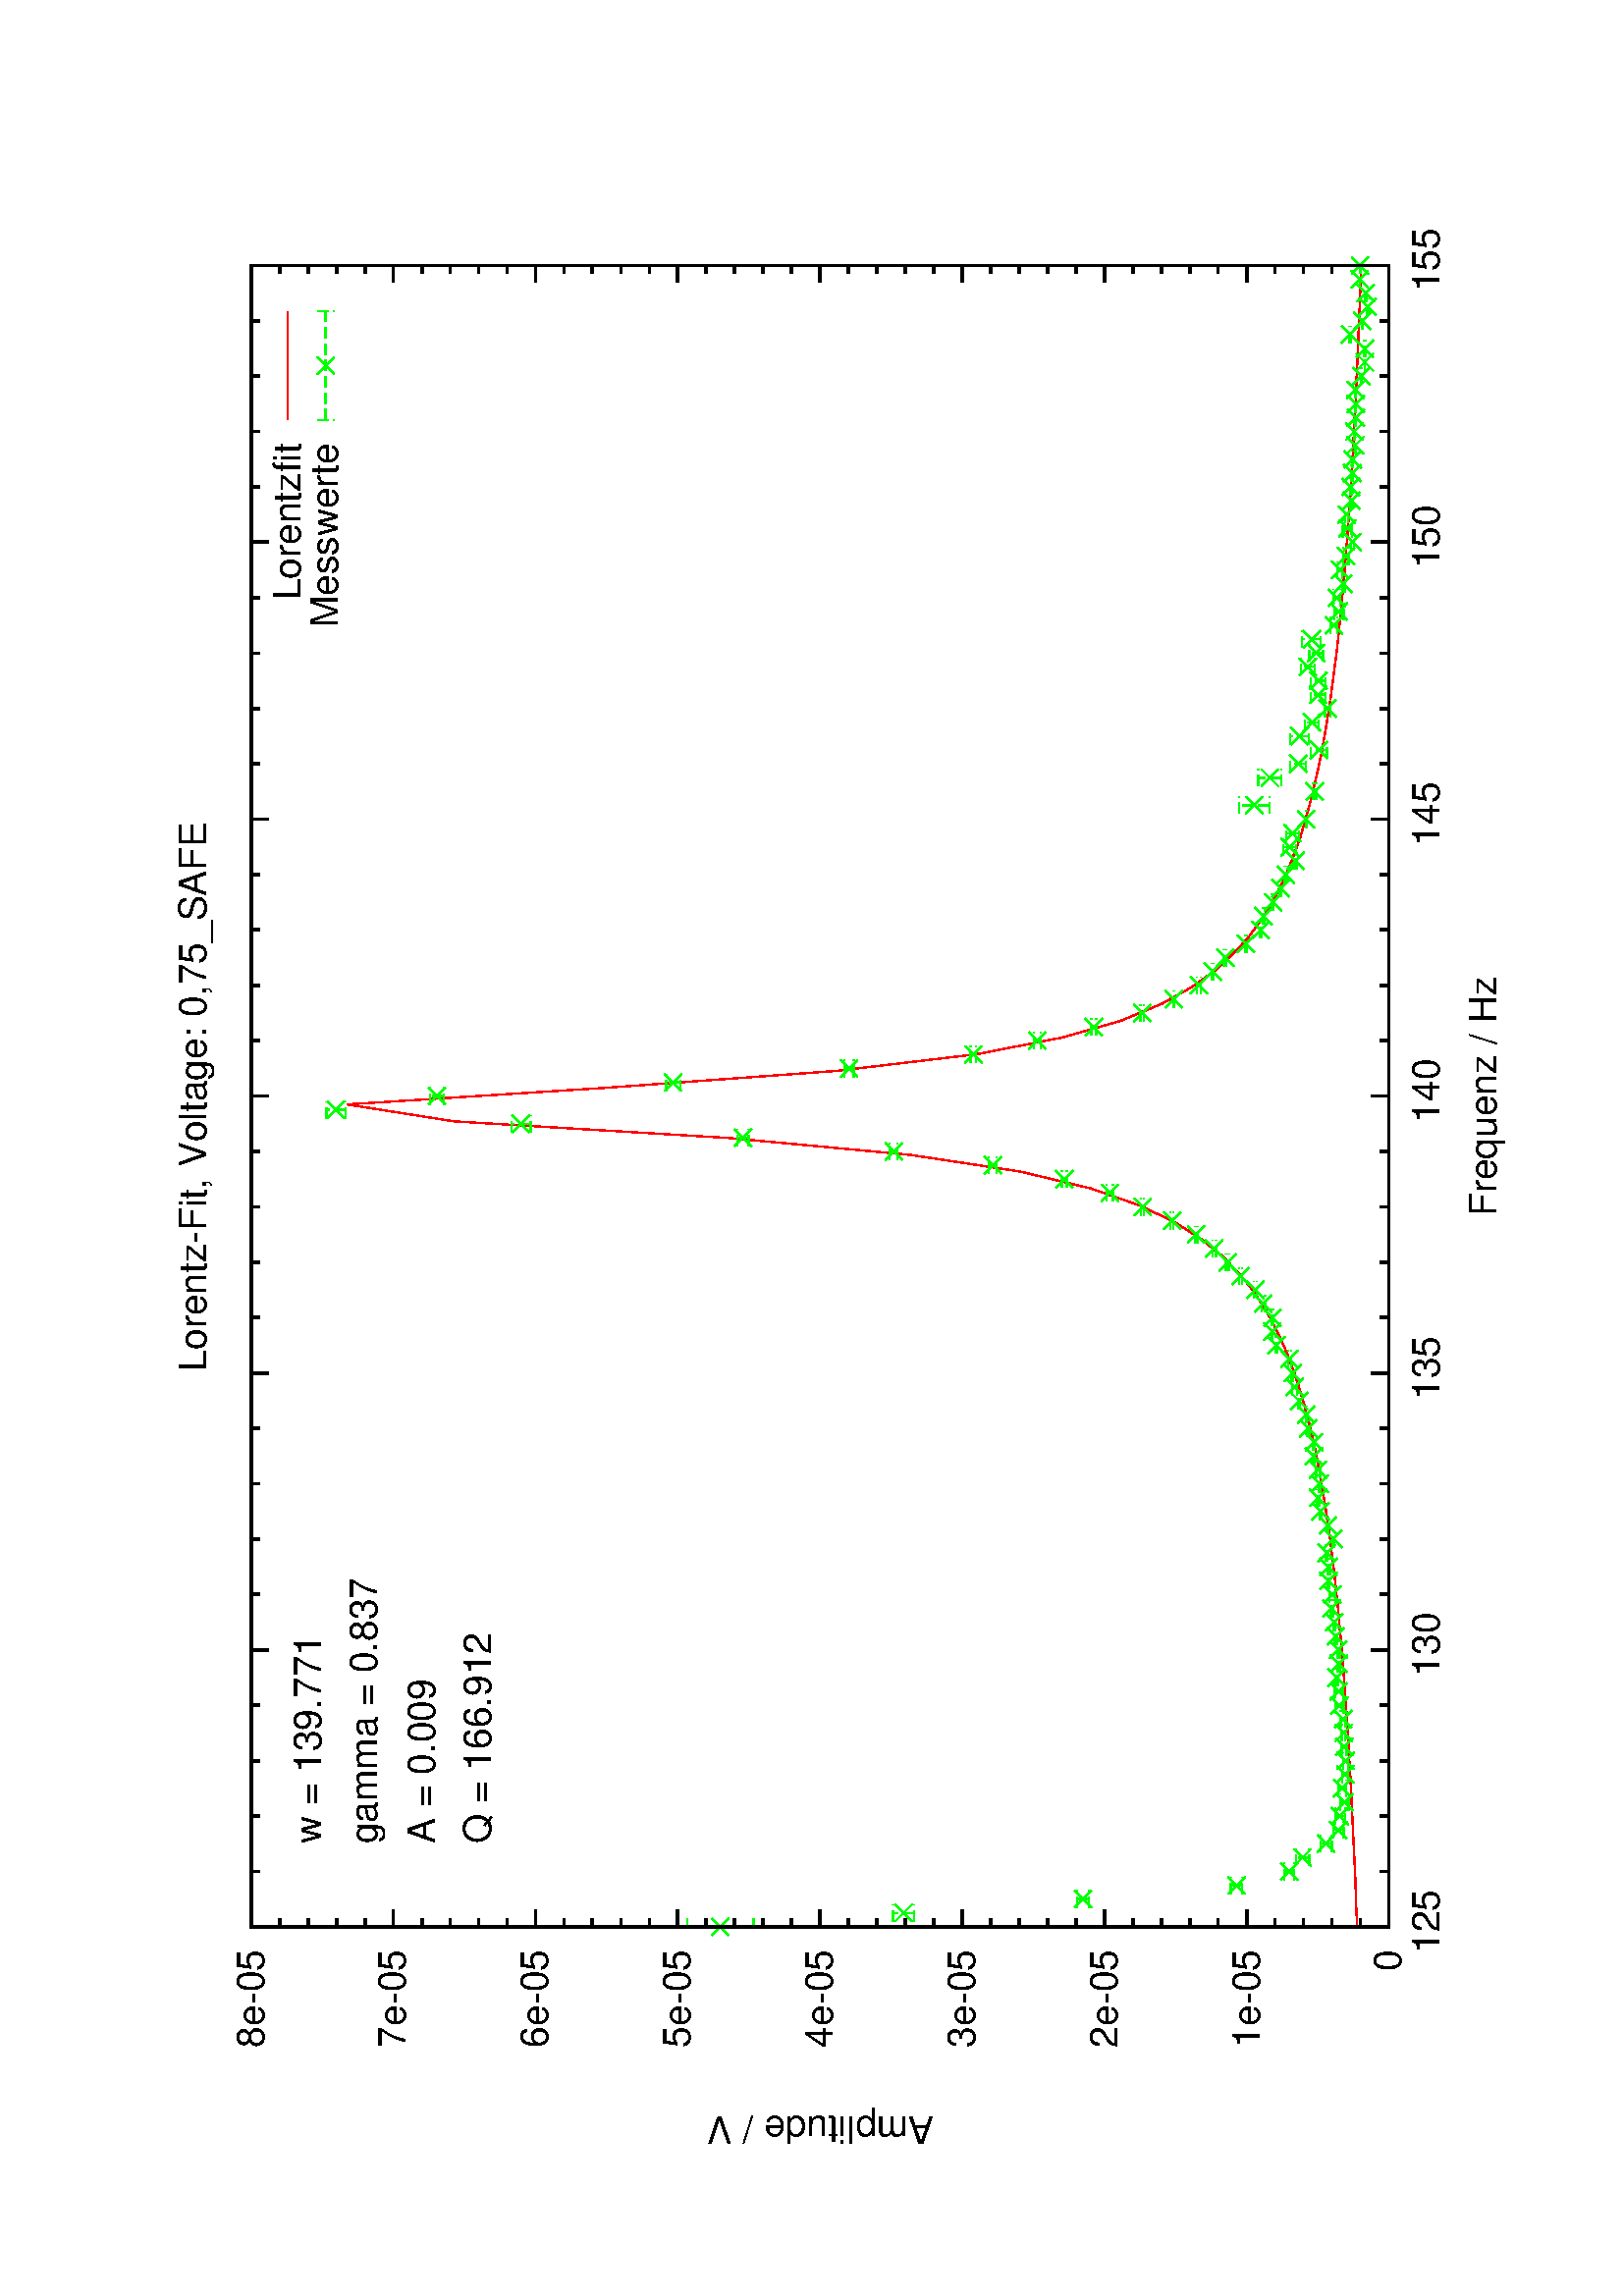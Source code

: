 %!PS-Adobe-2.0
%%DocumentFonts: (atend)
%%BoundingBox: 50 50 554 770
%%Orientation: Landscape
%%Pages: (atend)
%%EndComments
%%BeginProlog
/gnudict 256 dict def
gnudict begin
%
% The following true/false flags may be edited by hand if desired.
% The unit line width and grayscale image gamma correction may also be changed.
%
/Color true def
/Blacktext false def
/Solid false def
/Dashlength 1 def
/Landscape true def
/Level1 false def
/Rounded false def
/ClipToBoundingBox false def
/SuppressPDFMark false def
/TransparentPatterns false def
/gnulinewidth 5.000 def
/userlinewidth gnulinewidth def
/Gamma 1.0 def
/BackgroundColor {-1.000 -1.000 -1.000} def
%
/vshift -46 def
/dl1 {
  10.0 Dashlength mul mul
  Rounded { currentlinewidth 0.75 mul sub dup 0 le { pop 0.01 } if } if
} def
/dl2 {
  10.0 Dashlength mul mul
  Rounded { currentlinewidth 0.75 mul add } if
} def
/hpt_ 31.5 def
/vpt_ 31.5 def
/hpt hpt_ def
/vpt vpt_ def
/doclip {
  ClipToBoundingBox {
    newpath 50 50 moveto 554 50 lineto 554 770 lineto 50 770 lineto closepath
    clip
  } if
} def
%
% Gnuplot Prolog Version 4.6 (September 2012)
%
%/SuppressPDFMark true def
%
/M {moveto} bind def
/L {lineto} bind def
/R {rmoveto} bind def
/V {rlineto} bind def
/N {newpath moveto} bind def
/Z {closepath} bind def
/C {setrgbcolor} bind def
/f {rlineto fill} bind def
/g {setgray} bind def
/Gshow {show} def   % May be redefined later in the file to support UTF-8
/vpt2 vpt 2 mul def
/hpt2 hpt 2 mul def
/Lshow {currentpoint stroke M 0 vshift R 
	Blacktext {gsave 0 setgray show grestore} {show} ifelse} def
/Rshow {currentpoint stroke M dup stringwidth pop neg vshift R
	Blacktext {gsave 0 setgray show grestore} {show} ifelse} def
/Cshow {currentpoint stroke M dup stringwidth pop -2 div vshift R 
	Blacktext {gsave 0 setgray show grestore} {show} ifelse} def
/UP {dup vpt_ mul /vpt exch def hpt_ mul /hpt exch def
  /hpt2 hpt 2 mul def /vpt2 vpt 2 mul def} def
/DL {Color {setrgbcolor Solid {pop []} if 0 setdash}
 {pop pop pop 0 setgray Solid {pop []} if 0 setdash} ifelse} def
/BL {stroke userlinewidth 2 mul setlinewidth
	Rounded {1 setlinejoin 1 setlinecap} if} def
/AL {stroke userlinewidth 2 div setlinewidth
	Rounded {1 setlinejoin 1 setlinecap} if} def
/UL {dup gnulinewidth mul /userlinewidth exch def
	dup 1 lt {pop 1} if 10 mul /udl exch def} def
/PL {stroke userlinewidth setlinewidth
	Rounded {1 setlinejoin 1 setlinecap} if} def
3.8 setmiterlimit
% Default Line colors
/LCw {1 1 1} def
/LCb {0 0 0} def
/LCa {0 0 0} def
/LC0 {1 0 0} def
/LC1 {0 1 0} def
/LC2 {0 0 1} def
/LC3 {1 0 1} def
/LC4 {0 1 1} def
/LC5 {1 1 0} def
/LC6 {0 0 0} def
/LC7 {1 0.3 0} def
/LC8 {0.5 0.5 0.5} def
% Default Line Types
/LTw {PL [] 1 setgray} def
/LTb {BL [] LCb DL} def
/LTa {AL [1 udl mul 2 udl mul] 0 setdash LCa setrgbcolor} def
/LT0 {PL [] LC0 DL} def
/LT1 {PL [4 dl1 2 dl2] LC1 DL} def
/LT2 {PL [2 dl1 3 dl2] LC2 DL} def
/LT3 {PL [1 dl1 1.5 dl2] LC3 DL} def
/LT4 {PL [6 dl1 2 dl2 1 dl1 2 dl2] LC4 DL} def
/LT5 {PL [3 dl1 3 dl2 1 dl1 3 dl2] LC5 DL} def
/LT6 {PL [2 dl1 2 dl2 2 dl1 6 dl2] LC6 DL} def
/LT7 {PL [1 dl1 2 dl2 6 dl1 2 dl2 1 dl1 2 dl2] LC7 DL} def
/LT8 {PL [2 dl1 2 dl2 2 dl1 2 dl2 2 dl1 2 dl2 2 dl1 4 dl2] LC8 DL} def
/Pnt {stroke [] 0 setdash gsave 1 setlinecap M 0 0 V stroke grestore} def
/Dia {stroke [] 0 setdash 2 copy vpt add M
  hpt neg vpt neg V hpt vpt neg V
  hpt vpt V hpt neg vpt V closepath stroke
  Pnt} def
/Pls {stroke [] 0 setdash vpt sub M 0 vpt2 V
  currentpoint stroke M
  hpt neg vpt neg R hpt2 0 V stroke
 } def
/Box {stroke [] 0 setdash 2 copy exch hpt sub exch vpt add M
  0 vpt2 neg V hpt2 0 V 0 vpt2 V
  hpt2 neg 0 V closepath stroke
  Pnt} def
/Crs {stroke [] 0 setdash exch hpt sub exch vpt add M
  hpt2 vpt2 neg V currentpoint stroke M
  hpt2 neg 0 R hpt2 vpt2 V stroke} def
/TriU {stroke [] 0 setdash 2 copy vpt 1.12 mul add M
  hpt neg vpt -1.62 mul V
  hpt 2 mul 0 V
  hpt neg vpt 1.62 mul V closepath stroke
  Pnt} def
/Star {2 copy Pls Crs} def
/BoxF {stroke [] 0 setdash exch hpt sub exch vpt add M
  0 vpt2 neg V hpt2 0 V 0 vpt2 V
  hpt2 neg 0 V closepath fill} def
/TriUF {stroke [] 0 setdash vpt 1.12 mul add M
  hpt neg vpt -1.62 mul V
  hpt 2 mul 0 V
  hpt neg vpt 1.62 mul V closepath fill} def
/TriD {stroke [] 0 setdash 2 copy vpt 1.12 mul sub M
  hpt neg vpt 1.62 mul V
  hpt 2 mul 0 V
  hpt neg vpt -1.62 mul V closepath stroke
  Pnt} def
/TriDF {stroke [] 0 setdash vpt 1.12 mul sub M
  hpt neg vpt 1.62 mul V
  hpt 2 mul 0 V
  hpt neg vpt -1.62 mul V closepath fill} def
/DiaF {stroke [] 0 setdash vpt add M
  hpt neg vpt neg V hpt vpt neg V
  hpt vpt V hpt neg vpt V closepath fill} def
/Pent {stroke [] 0 setdash 2 copy gsave
  translate 0 hpt M 4 {72 rotate 0 hpt L} repeat
  closepath stroke grestore Pnt} def
/PentF {stroke [] 0 setdash gsave
  translate 0 hpt M 4 {72 rotate 0 hpt L} repeat
  closepath fill grestore} def
/Circle {stroke [] 0 setdash 2 copy
  hpt 0 360 arc stroke Pnt} def
/CircleF {stroke [] 0 setdash hpt 0 360 arc fill} def
/C0 {BL [] 0 setdash 2 copy moveto vpt 90 450 arc} bind def
/C1 {BL [] 0 setdash 2 copy moveto
	2 copy vpt 0 90 arc closepath fill
	vpt 0 360 arc closepath} bind def
/C2 {BL [] 0 setdash 2 copy moveto
	2 copy vpt 90 180 arc closepath fill
	vpt 0 360 arc closepath} bind def
/C3 {BL [] 0 setdash 2 copy moveto
	2 copy vpt 0 180 arc closepath fill
	vpt 0 360 arc closepath} bind def
/C4 {BL [] 0 setdash 2 copy moveto
	2 copy vpt 180 270 arc closepath fill
	vpt 0 360 arc closepath} bind def
/C5 {BL [] 0 setdash 2 copy moveto
	2 copy vpt 0 90 arc
	2 copy moveto
	2 copy vpt 180 270 arc closepath fill
	vpt 0 360 arc} bind def
/C6 {BL [] 0 setdash 2 copy moveto
	2 copy vpt 90 270 arc closepath fill
	vpt 0 360 arc closepath} bind def
/C7 {BL [] 0 setdash 2 copy moveto
	2 copy vpt 0 270 arc closepath fill
	vpt 0 360 arc closepath} bind def
/C8 {BL [] 0 setdash 2 copy moveto
	2 copy vpt 270 360 arc closepath fill
	vpt 0 360 arc closepath} bind def
/C9 {BL [] 0 setdash 2 copy moveto
	2 copy vpt 270 450 arc closepath fill
	vpt 0 360 arc closepath} bind def
/C10 {BL [] 0 setdash 2 copy 2 copy moveto vpt 270 360 arc closepath fill
	2 copy moveto
	2 copy vpt 90 180 arc closepath fill
	vpt 0 360 arc closepath} bind def
/C11 {BL [] 0 setdash 2 copy moveto
	2 copy vpt 0 180 arc closepath fill
	2 copy moveto
	2 copy vpt 270 360 arc closepath fill
	vpt 0 360 arc closepath} bind def
/C12 {BL [] 0 setdash 2 copy moveto
	2 copy vpt 180 360 arc closepath fill
	vpt 0 360 arc closepath} bind def
/C13 {BL [] 0 setdash 2 copy moveto
	2 copy vpt 0 90 arc closepath fill
	2 copy moveto
	2 copy vpt 180 360 arc closepath fill
	vpt 0 360 arc closepath} bind def
/C14 {BL [] 0 setdash 2 copy moveto
	2 copy vpt 90 360 arc closepath fill
	vpt 0 360 arc} bind def
/C15 {BL [] 0 setdash 2 copy vpt 0 360 arc closepath fill
	vpt 0 360 arc closepath} bind def
/Rec {newpath 4 2 roll moveto 1 index 0 rlineto 0 exch rlineto
	neg 0 rlineto closepath} bind def
/Square {dup Rec} bind def
/Bsquare {vpt sub exch vpt sub exch vpt2 Square} bind def
/S0 {BL [] 0 setdash 2 copy moveto 0 vpt rlineto BL Bsquare} bind def
/S1 {BL [] 0 setdash 2 copy vpt Square fill Bsquare} bind def
/S2 {BL [] 0 setdash 2 copy exch vpt sub exch vpt Square fill Bsquare} bind def
/S3 {BL [] 0 setdash 2 copy exch vpt sub exch vpt2 vpt Rec fill Bsquare} bind def
/S4 {BL [] 0 setdash 2 copy exch vpt sub exch vpt sub vpt Square fill Bsquare} bind def
/S5 {BL [] 0 setdash 2 copy 2 copy vpt Square fill
	exch vpt sub exch vpt sub vpt Square fill Bsquare} bind def
/S6 {BL [] 0 setdash 2 copy exch vpt sub exch vpt sub vpt vpt2 Rec fill Bsquare} bind def
/S7 {BL [] 0 setdash 2 copy exch vpt sub exch vpt sub vpt vpt2 Rec fill
	2 copy vpt Square fill Bsquare} bind def
/S8 {BL [] 0 setdash 2 copy vpt sub vpt Square fill Bsquare} bind def
/S9 {BL [] 0 setdash 2 copy vpt sub vpt vpt2 Rec fill Bsquare} bind def
/S10 {BL [] 0 setdash 2 copy vpt sub vpt Square fill 2 copy exch vpt sub exch vpt Square fill
	Bsquare} bind def
/S11 {BL [] 0 setdash 2 copy vpt sub vpt Square fill 2 copy exch vpt sub exch vpt2 vpt Rec fill
	Bsquare} bind def
/S12 {BL [] 0 setdash 2 copy exch vpt sub exch vpt sub vpt2 vpt Rec fill Bsquare} bind def
/S13 {BL [] 0 setdash 2 copy exch vpt sub exch vpt sub vpt2 vpt Rec fill
	2 copy vpt Square fill Bsquare} bind def
/S14 {BL [] 0 setdash 2 copy exch vpt sub exch vpt sub vpt2 vpt Rec fill
	2 copy exch vpt sub exch vpt Square fill Bsquare} bind def
/S15 {BL [] 0 setdash 2 copy Bsquare fill Bsquare} bind def
/D0 {gsave translate 45 rotate 0 0 S0 stroke grestore} bind def
/D1 {gsave translate 45 rotate 0 0 S1 stroke grestore} bind def
/D2 {gsave translate 45 rotate 0 0 S2 stroke grestore} bind def
/D3 {gsave translate 45 rotate 0 0 S3 stroke grestore} bind def
/D4 {gsave translate 45 rotate 0 0 S4 stroke grestore} bind def
/D5 {gsave translate 45 rotate 0 0 S5 stroke grestore} bind def
/D6 {gsave translate 45 rotate 0 0 S6 stroke grestore} bind def
/D7 {gsave translate 45 rotate 0 0 S7 stroke grestore} bind def
/D8 {gsave translate 45 rotate 0 0 S8 stroke grestore} bind def
/D9 {gsave translate 45 rotate 0 0 S9 stroke grestore} bind def
/D10 {gsave translate 45 rotate 0 0 S10 stroke grestore} bind def
/D11 {gsave translate 45 rotate 0 0 S11 stroke grestore} bind def
/D12 {gsave translate 45 rotate 0 0 S12 stroke grestore} bind def
/D13 {gsave translate 45 rotate 0 0 S13 stroke grestore} bind def
/D14 {gsave translate 45 rotate 0 0 S14 stroke grestore} bind def
/D15 {gsave translate 45 rotate 0 0 S15 stroke grestore} bind def
/DiaE {stroke [] 0 setdash vpt add M
  hpt neg vpt neg V hpt vpt neg V
  hpt vpt V hpt neg vpt V closepath stroke} def
/BoxE {stroke [] 0 setdash exch hpt sub exch vpt add M
  0 vpt2 neg V hpt2 0 V 0 vpt2 V
  hpt2 neg 0 V closepath stroke} def
/TriUE {stroke [] 0 setdash vpt 1.12 mul add M
  hpt neg vpt -1.62 mul V
  hpt 2 mul 0 V
  hpt neg vpt 1.62 mul V closepath stroke} def
/TriDE {stroke [] 0 setdash vpt 1.12 mul sub M
  hpt neg vpt 1.62 mul V
  hpt 2 mul 0 V
  hpt neg vpt -1.62 mul V closepath stroke} def
/PentE {stroke [] 0 setdash gsave
  translate 0 hpt M 4 {72 rotate 0 hpt L} repeat
  closepath stroke grestore} def
/CircE {stroke [] 0 setdash 
  hpt 0 360 arc stroke} def
/Opaque {gsave closepath 1 setgray fill grestore 0 setgray closepath} def
/DiaW {stroke [] 0 setdash vpt add M
  hpt neg vpt neg V hpt vpt neg V
  hpt vpt V hpt neg vpt V Opaque stroke} def
/BoxW {stroke [] 0 setdash exch hpt sub exch vpt add M
  0 vpt2 neg V hpt2 0 V 0 vpt2 V
  hpt2 neg 0 V Opaque stroke} def
/TriUW {stroke [] 0 setdash vpt 1.12 mul add M
  hpt neg vpt -1.62 mul V
  hpt 2 mul 0 V
  hpt neg vpt 1.62 mul V Opaque stroke} def
/TriDW {stroke [] 0 setdash vpt 1.12 mul sub M
  hpt neg vpt 1.62 mul V
  hpt 2 mul 0 V
  hpt neg vpt -1.62 mul V Opaque stroke} def
/PentW {stroke [] 0 setdash gsave
  translate 0 hpt M 4 {72 rotate 0 hpt L} repeat
  Opaque stroke grestore} def
/CircW {stroke [] 0 setdash 
  hpt 0 360 arc Opaque stroke} def
/BoxFill {gsave Rec 1 setgray fill grestore} def
/Density {
  /Fillden exch def
  currentrgbcolor
  /ColB exch def /ColG exch def /ColR exch def
  /ColR ColR Fillden mul Fillden sub 1 add def
  /ColG ColG Fillden mul Fillden sub 1 add def
  /ColB ColB Fillden mul Fillden sub 1 add def
  ColR ColG ColB setrgbcolor} def
/BoxColFill {gsave Rec PolyFill} def
/PolyFill {gsave Density fill grestore grestore} def
/h {rlineto rlineto rlineto gsave closepath fill grestore} bind def
%
% PostScript Level 1 Pattern Fill routine for rectangles
% Usage: x y w h s a XX PatternFill
%	x,y = lower left corner of box to be filled
%	w,h = width and height of box
%	  a = angle in degrees between lines and x-axis
%	 XX = 0/1 for no/yes cross-hatch
%
/PatternFill {gsave /PFa [ 9 2 roll ] def
  PFa 0 get PFa 2 get 2 div add PFa 1 get PFa 3 get 2 div add translate
  PFa 2 get -2 div PFa 3 get -2 div PFa 2 get PFa 3 get Rec
  TransparentPatterns {} {gsave 1 setgray fill grestore} ifelse
  clip
  currentlinewidth 0.5 mul setlinewidth
  /PFs PFa 2 get dup mul PFa 3 get dup mul add sqrt def
  0 0 M PFa 5 get rotate PFs -2 div dup translate
  0 1 PFs PFa 4 get div 1 add floor cvi
	{PFa 4 get mul 0 M 0 PFs V} for
  0 PFa 6 get ne {
	0 1 PFs PFa 4 get div 1 add floor cvi
	{PFa 4 get mul 0 2 1 roll M PFs 0 V} for
 } if
  stroke grestore} def
%
/languagelevel where
 {pop languagelevel} {1} ifelse
 2 lt
	{/InterpretLevel1 true def}
	{/InterpretLevel1 Level1 def}
 ifelse
%
% PostScript level 2 pattern fill definitions
%
/Level2PatternFill {
/Tile8x8 {/PaintType 2 /PatternType 1 /TilingType 1 /BBox [0 0 8 8] /XStep 8 /YStep 8}
	bind def
/KeepColor {currentrgbcolor [/Pattern /DeviceRGB] setcolorspace} bind def
<< Tile8x8
 /PaintProc {0.5 setlinewidth pop 0 0 M 8 8 L 0 8 M 8 0 L stroke} 
>> matrix makepattern
/Pat1 exch def
<< Tile8x8
 /PaintProc {0.5 setlinewidth pop 0 0 M 8 8 L 0 8 M 8 0 L stroke
	0 4 M 4 8 L 8 4 L 4 0 L 0 4 L stroke}
>> matrix makepattern
/Pat2 exch def
<< Tile8x8
 /PaintProc {0.5 setlinewidth pop 0 0 M 0 8 L
	8 8 L 8 0 L 0 0 L fill}
>> matrix makepattern
/Pat3 exch def
<< Tile8x8
 /PaintProc {0.5 setlinewidth pop -4 8 M 8 -4 L
	0 12 M 12 0 L stroke}
>> matrix makepattern
/Pat4 exch def
<< Tile8x8
 /PaintProc {0.5 setlinewidth pop -4 0 M 8 12 L
	0 -4 M 12 8 L stroke}
>> matrix makepattern
/Pat5 exch def
<< Tile8x8
 /PaintProc {0.5 setlinewidth pop -2 8 M 4 -4 L
	0 12 M 8 -4 L 4 12 M 10 0 L stroke}
>> matrix makepattern
/Pat6 exch def
<< Tile8x8
 /PaintProc {0.5 setlinewidth pop -2 0 M 4 12 L
	0 -4 M 8 12 L 4 -4 M 10 8 L stroke}
>> matrix makepattern
/Pat7 exch def
<< Tile8x8
 /PaintProc {0.5 setlinewidth pop 8 -2 M -4 4 L
	12 0 M -4 8 L 12 4 M 0 10 L stroke}
>> matrix makepattern
/Pat8 exch def
<< Tile8x8
 /PaintProc {0.5 setlinewidth pop 0 -2 M 12 4 L
	-4 0 M 12 8 L -4 4 M 8 10 L stroke}
>> matrix makepattern
/Pat9 exch def
/Pattern1 {PatternBgnd KeepColor Pat1 setpattern} bind def
/Pattern2 {PatternBgnd KeepColor Pat2 setpattern} bind def
/Pattern3 {PatternBgnd KeepColor Pat3 setpattern} bind def
/Pattern4 {PatternBgnd KeepColor Landscape {Pat5} {Pat4} ifelse setpattern} bind def
/Pattern5 {PatternBgnd KeepColor Landscape {Pat4} {Pat5} ifelse setpattern} bind def
/Pattern6 {PatternBgnd KeepColor Landscape {Pat9} {Pat6} ifelse setpattern} bind def
/Pattern7 {PatternBgnd KeepColor Landscape {Pat8} {Pat7} ifelse setpattern} bind def
} def
%
%
%End of PostScript Level 2 code
%
/PatternBgnd {
  TransparentPatterns {} {gsave 1 setgray fill grestore} ifelse
} def
%
% Substitute for Level 2 pattern fill codes with
% grayscale if Level 2 support is not selected.
%
/Level1PatternFill {
/Pattern1 {0.250 Density} bind def
/Pattern2 {0.500 Density} bind def
/Pattern3 {0.750 Density} bind def
/Pattern4 {0.125 Density} bind def
/Pattern5 {0.375 Density} bind def
/Pattern6 {0.625 Density} bind def
/Pattern7 {0.875 Density} bind def
} def
%
% Now test for support of Level 2 code
%
Level1 {Level1PatternFill} {Level2PatternFill} ifelse
%
/Symbol-Oblique /Symbol findfont [1 0 .167 1 0 0] makefont
dup length dict begin {1 index /FID eq {pop pop} {def} ifelse} forall
currentdict end definefont pop
Level1 SuppressPDFMark or 
{} {
/SDict 10 dict def
systemdict /pdfmark known not {
  userdict /pdfmark systemdict /cleartomark get put
} if
SDict begin [
  /Title (Fit_Temp_Change_0,75_SAFE.ps)
  /Subject (gnuplot plot)
  /Creator (gnuplot 4.6 patchlevel 4)
  /Author (johannes)
%  /Producer (gnuplot)
%  /Keywords ()
  /CreationDate (Mon Nov 17 18:02:40 2014)
  /DOCINFO pdfmark
end
} ifelse
end
%%EndProlog
%%Page: 1 1
gnudict begin
gsave
doclip
50 50 translate
0.100 0.100 scale
90 rotate
0 -5040 translate
0 setgray
newpath
(Helvetica) findfont 140 scalefont setfont
BackgroundColor 0 lt 3 1 roll 0 lt exch 0 lt or or not {gsave BackgroundColor C clippath fill grestore} if
1.000 UL
LTb
LCb setrgbcolor
854 448 M
63 0 V
6030 0 R
-63 0 V
770 448 M
( 0) Rshow
1.000 UL
LTb
LCb setrgbcolor
854 552 M
31 0 V
6062 0 R
-31 0 V
854 657 M
31 0 V
6062 0 R
-31 0 V
854 761 M
31 0 V
6062 0 R
-31 0 V
854 865 M
31 0 V
6062 0 R
-31 0 V
854 969 M
63 0 V
6030 0 R
-63 0 V
770 969 M
( 1e-05) Rshow
1.000 UL
LTb
LCb setrgbcolor
854 1074 M
31 0 V
6062 0 R
-31 0 V
854 1178 M
31 0 V
6062 0 R
-31 0 V
854 1282 M
31 0 V
6062 0 R
-31 0 V
854 1386 M
31 0 V
6062 0 R
-31 0 V
854 1491 M
63 0 V
6030 0 R
-63 0 V
-6114 0 R
( 2e-05) Rshow
1.000 UL
LTb
LCb setrgbcolor
854 1595 M
31 0 V
6062 0 R
-31 0 V
854 1699 M
31 0 V
6062 0 R
-31 0 V
854 1804 M
31 0 V
6062 0 R
-31 0 V
854 1908 M
31 0 V
6062 0 R
-31 0 V
854 2012 M
63 0 V
6030 0 R
-63 0 V
-6114 0 R
( 3e-05) Rshow
1.000 UL
LTb
LCb setrgbcolor
854 2116 M
31 0 V
6062 0 R
-31 0 V
854 2221 M
31 0 V
6062 0 R
-31 0 V
854 2325 M
31 0 V
6062 0 R
-31 0 V
854 2429 M
31 0 V
6062 0 R
-31 0 V
854 2534 M
63 0 V
6030 0 R
-63 0 V
-6114 0 R
( 4e-05) Rshow
1.000 UL
LTb
LCb setrgbcolor
854 2638 M
31 0 V
6062 0 R
-31 0 V
854 2742 M
31 0 V
6062 0 R
-31 0 V
854 2846 M
31 0 V
6062 0 R
-31 0 V
854 2951 M
31 0 V
6062 0 R
-31 0 V
854 3055 M
63 0 V
6030 0 R
-63 0 V
-6114 0 R
( 5e-05) Rshow
1.000 UL
LTb
LCb setrgbcolor
854 3159 M
31 0 V
6062 0 R
-31 0 V
854 3263 M
31 0 V
6062 0 R
-31 0 V
854 3368 M
31 0 V
6062 0 R
-31 0 V
854 3472 M
31 0 V
6062 0 R
-31 0 V
854 3576 M
63 0 V
6030 0 R
-63 0 V
-6114 0 R
( 6e-05) Rshow
1.000 UL
LTb
LCb setrgbcolor
854 3681 M
31 0 V
6062 0 R
-31 0 V
854 3785 M
31 0 V
6062 0 R
-31 0 V
854 3889 M
31 0 V
6062 0 R
-31 0 V
854 3993 M
31 0 V
6062 0 R
-31 0 V
854 4098 M
63 0 V
6030 0 R
-63 0 V
-6114 0 R
( 7e-05) Rshow
1.000 UL
LTb
LCb setrgbcolor
854 4202 M
31 0 V
6062 0 R
-31 0 V
854 4306 M
31 0 V
6062 0 R
-31 0 V
854 4410 M
31 0 V
6062 0 R
-31 0 V
854 4515 M
31 0 V
6062 0 R
-31 0 V
854 4619 M
63 0 V
6030 0 R
-63 0 V
-6114 0 R
( 8e-05) Rshow
1.000 UL
LTb
LCb setrgbcolor
854 448 M
0 63 V
0 4108 R
0 -63 V
854 308 M
( 125) Cshow
1.000 UL
LTb
LCb setrgbcolor
1057 448 M
0 31 V
0 4140 R
0 -31 V
1260 448 M
0 31 V
0 4140 R
0 -31 V
1463 448 M
0 31 V
0 4140 R
0 -31 V
1666 448 M
0 31 V
0 4140 R
0 -31 V
1870 448 M
0 63 V
0 4108 R
0 -63 V
0 -4248 R
( 130) Cshow
1.000 UL
LTb
LCb setrgbcolor
2073 448 M
0 31 V
0 4140 R
0 -31 V
2276 448 M
0 31 V
0 4140 R
0 -31 V
2479 448 M
0 31 V
0 4140 R
0 -31 V
2682 448 M
0 31 V
0 4140 R
0 -31 V
2885 448 M
0 63 V
0 4108 R
0 -63 V
0 -4248 R
( 135) Cshow
1.000 UL
LTb
LCb setrgbcolor
3088 448 M
0 31 V
0 4140 R
0 -31 V
3291 448 M
0 31 V
0 4140 R
0 -31 V
3494 448 M
0 31 V
0 4140 R
0 -31 V
3697 448 M
0 31 V
0 4140 R
0 -31 V
3901 448 M
0 63 V
0 4108 R
0 -63 V
0 -4248 R
( 140) Cshow
1.000 UL
LTb
LCb setrgbcolor
4104 448 M
0 31 V
0 4140 R
0 -31 V
4307 448 M
0 31 V
0 4140 R
0 -31 V
4510 448 M
0 31 V
0 4140 R
0 -31 V
4713 448 M
0 31 V
0 4140 R
0 -31 V
4916 448 M
0 63 V
0 4108 R
0 -63 V
0 -4248 R
( 145) Cshow
1.000 UL
LTb
LCb setrgbcolor
5119 448 M
0 31 V
0 4140 R
0 -31 V
5322 448 M
0 31 V
0 4140 R
0 -31 V
5525 448 M
0 31 V
0 4140 R
0 -31 V
5728 448 M
0 31 V
0 4140 R
0 -31 V
5932 448 M
0 63 V
0 4108 R
0 -63 V
0 -4248 R
( 150) Cshow
1.000 UL
LTb
LCb setrgbcolor
6135 448 M
0 31 V
0 4140 R
0 -31 V
6338 448 M
0 31 V
0 4140 R
0 -31 V
6541 448 M
0 31 V
0 4140 R
0 -31 V
6744 448 M
0 31 V
0 4140 R
0 -31 V
6947 448 M
0 63 V
0 4108 R
0 -63 V
0 -4248 R
( 155) Cshow
1.000 UL
LTb
LCb setrgbcolor
1.000 UL
LTb
LCb setrgbcolor
854 4619 N
854 448 L
6093 0 V
0 4171 V
-6093 0 V
Z stroke
LCb setrgbcolor
112 2533 M
currentpoint gsave translate -270 rotate 0 0 M
(Amplitude / V) Cshow
grestore
LTb
LCb setrgbcolor
3900 98 M
(Frequenz / Hz) Cshow
LTb
3900 4829 M
(Lorentz-Fit, Voltage: 0,75_SAFE) Cshow
1.000 UP
1159 3785 M
(Q = 166.912) Lshow
1159 4410 M
(w = 139.771) Lshow
1159 4202 M
(gamma = 0.837) Lshow
1159 3993 M
(A = 0.009) Lshow
1.000 UL
LTb
LCb setrgbcolor
% Begin plot #1
1.000 UL
LT0
LC0 setrgbcolor
LCb setrgbcolor
6296 4486 M
(Lorentzfit) Rshow
LT0
6380 4486 M
399 0 V
854 564 M
62 3 V
61 2 V
62 2 V
61 3 V
62 3 V
61 3 V
62 3 V
61 3 V
62 3 V
61 4 V
62 3 V
62 4 V
61 4 V
62 5 V
61 4 V
62 5 V
61 5 V
62 6 V
61 5 V
62 7 V
61 6 V
62 8 V
62 7 V
61 9 V
62 9 V
61 10 V
62 11 V
61 11 V
62 13 V
61 15 V
62 16 V
61 18 V
62 20 V
62 23 V
61 26 V
62 30 V
61 35 V
62 42 V
61 50 V
62 61 V
61 76 V
62 97 V
61 129 V
62 178 V
62 259 V
61 403 V
62 665 V
61 1008 V
62 392 V
61 -950 V
62 -846 V
61 -512 V
62 -318 V
61 -212 V
62 -150 V
62 -111 V
61 -85 V
62 -68 V
61 -55 V
62 -45 V
61 -38 V
62 -33 V
61 -28 V
62 -24 V
61 -22 V
62 -18 V
62 -17 V
61 -15 V
62 -14 V
61 -13 V
62 -11 V
61 -10 V
62 -10 V
61 -8 V
62 -8 V
61 -8 V
62 -7 V
62 -6 V
61 -6 V
62 -6 V
61 -5 V
62 -5 V
61 -5 V
62 -4 V
61 -5 V
62 -4 V
61 -3 V
62 -4 V
62 -3 V
61 -3 V
62 -4 V
61 -2 V
62 -3 V
61 -3 V
62 -2 V
61 -3 V
62 -2 V
61 -3 V
62 -2 V
% End plot #1
% Begin plot #2
1.000 UP
stroke
LT1
LC1 setrgbcolor
LCb setrgbcolor
6296 4346 M
(Messwerte) Rshow
LT1
6380 4346 M
399 0 V
-399 31 R
0 -62 V
399 62 R
0 -62 V
854 2777 M
0 243 V
0 -243 R
31 0 V
-31 243 R
31 0 V
20 -832 R
0 78 V
-31 -78 R
62 0 V
-62 78 R
62 0 V
20 -718 R
0 42 V
-31 -42 R
62 0 V
-62 42 R
62 0 V
19 -605 R
0 42 V
975 985 M
62 0 V
-62 42 R
62 0 V
20 -232 R
0 37 V
-31 -37 R
62 0 V
-62 37 R
62 0 V
20 -92 R
0 48 V
-31 -48 R
62 0 V
-62 48 R
62 0 V
20 -132 R
0 43 V
-31 -43 R
62 0 V
-62 43 R
62 0 V
19 -85 R
0 37 V
-31 -37 R
62 0 V
-62 37 R
62 0 V
20 -42 R
0 35 V
-31 -35 R
62 0 V
-62 35 R
62 0 V
20 -49 R
0 30 V
-31 -30 R
62 0 V
-62 30 R
62 0 V
20 -20 R
0 28 V
-31 -28 R
62 0 V
-62 28 R
62 0 V
20 -36 R
0 21 V
-31 -21 R
62 0 V
-62 21 R
62 0 V
19 -20 R
0 17 V
-31 -17 R
62 0 V
-62 17 R
62 0 V
20 -12 R
0 17 V
-31 -17 R
62 0 V
-62 17 R
62 0 V
20 -13 R
0 13 V
-31 -13 R
62 0 V
-62 13 R
62 0 V
20 -14 R
0 18 V
-31 -18 R
62 0 V
-62 18 R
62 0 V
19 -11 R
0 32 V
-31 -32 R
62 0 V
stroke 1697 613 M
-62 32 R
62 0 V
20 -29 R
0 32 V
-31 -32 R
62 0 V
-62 32 R
62 0 V
20 -13 R
0 10 V
-31 -10 R
62 0 V
-62 10 R
62 0 V
20 -18 R
0 8 V
-31 -8 R
62 0 V
-62 8 R
62 0 V
20 -7 R
0 9 V
-31 -9 R
62 0 V
-62 9 R
62 0 V
19 2 R
0 8 V
-31 -8 R
62 0 V
-62 8 R
62 0 V
20 -3 R
0 7 V
-31 -7 R
62 0 V
-62 7 R
62 0 V
20 2 R
0 9 V
-31 -9 R
62 0 V
-62 9 R
62 0 V
20 -17 R
0 20 V
-31 -20 R
62 0 V
-62 20 R
62 0 V
19 1 R
0 6 V
-31 -6 R
62 0 V
-62 6 R
62 0 V
20 -8 R
0 9 V
-31 -9 R
62 0 V
-62 9 R
62 0 V
20 1 R
0 4 V
-31 -4 R
62 0 V
-62 4 R
62 0 V
20 -30 R
0 6 V
-31 -6 R
62 0 V
-62 6 R
62 0 V
19 15 R
0 4 V
-31 -4 R
62 0 V
-62 4 R
62 0 V
20 23 R
0 4 V
-31 -4 R
62 0 V
-62 4 R
62 0 V
20 3 R
0 7 V
-31 -7 R
62 0 V
-62 7 R
62 0 V
20 -12 R
0 7 V
-31 -7 R
62 0 V
-62 7 R
62 0 V
20 -5 R
0 14 V
-31 -14 R
62 0 V
-62 14 R
62 0 V
stroke 2561 714 M
19 7 R
0 5 V
-31 -5 R
62 0 V
-62 5 R
62 0 V
20 -7 R
0 7 V
-31 -7 R
62 0 V
-62 7 R
62 0 V
20 14 R
0 6 V
-31 -6 R
62 0 V
-62 6 R
62 0 V
20 4 R
0 3 V
-31 -3 R
62 0 V
-62 3 R
62 0 V
19 23 R
0 3 V
-31 -3 R
62 0 V
-62 3 R
62 0 V
20 5 R
0 18 V
-31 -18 R
62 0 V
-62 18 R
62 0 V
20 -4 R
0 6 V
-31 -6 R
62 0 V
-62 6 R
62 0 V
20 3 R
0 9 V
-31 -9 R
62 0 V
-62 9 R
62 0 V
20 40 R
0 8 V
-31 -8 R
62 0 V
-62 8 R
62 0 V
19 10 R
0 4 V
-31 -4 R
62 0 V
-62 4 R
62 0 V
20 -7 R
0 8 V
-31 -8 R
62 0 V
-62 8 R
62 0 V
20 23 R
0 12 V
-31 -12 R
62 0 V
-62 12 R
62 0 V
20 18 R
0 11 V
-31 -11 R
62 0 V
-62 11 R
62 0 V
19 43 R
0 10 V
-31 -10 R
62 0 V
-62 10 R
62 0 V
20 38 R
0 11 V
-31 -11 R
62 0 V
-62 11 R
62 0 V
20 37 R
0 12 V
-31 -12 R
62 0 V
-62 12 R
62 0 V
20 56 R
0 8 V
-31 -8 R
62 0 V
-62 8 R
62 0 V
20 79 R
0 11 V
stroke 3444 1248 M
-31 -11 R
62 0 V
-62 11 R
62 0 V
19 97 R
0 12 V
-31 -12 R
62 0 V
-62 12 R
62 0 V
20 102 R
0 23 V
-31 -23 R
62 0 V
-62 23 R
62 0 V
20 146 R
0 19 V
-31 -19 R
62 0 V
-62 19 R
62 0 V
20 238 R
0 30 V
-31 -30 R
62 0 V
-62 30 R
62 0 V
19 334 R
0 29 V
-31 -29 R
62 0 V
-62 29 R
62 0 V
20 517 R
0 41 V
-31 -41 R
62 0 V
-62 41 R
62 0 V
20 758 R
0 71 V
-31 -71 R
62 0 V
-62 71 R
62 0 V
20 607 R
0 71 V
-31 -71 R
62 0 V
-62 71 R
62 0 V
20 -430 R
0 50 V
-31 -50 R
62 0 V
-62 50 R
62 0 V
19 -918 R
0 53 V
-31 -53 R
62 0 V
-62 53 R
62 0 V
20 -688 R
0 34 V
-31 -34 R
62 0 V
-62 34 R
62 0 V
20 -482 R
0 19 V
-31 -19 R
62 0 V
-62 19 R
62 0 V
20 -256 R
0 24 V
-31 -24 R
62 0 V
-62 24 R
62 0 V
19 -228 R
0 17 V
-31 -17 R
62 0 V
-62 17 R
62 0 V
20 -192 R
0 12 V
-31 -12 R
62 0 V
-62 12 R
62 0 V
20 -124 R
0 5 V
-31 -5 R
62 0 V
-62 5 R
62 0 V
20 -101 R
0 13 V
-31 -13 R
62 0 V
stroke 4338 1138 M
-62 13 R
62 0 V
19 -61 R
0 8 V
-31 -8 R
62 0 V
-62 8 R
62 0 V
20 -55 R
0 9 V
-31 -9 R
62 0 V
-62 9 R
62 0 V
20 -83 R
0 7 V
-31 -7 R
62 0 V
-62 7 R
62 0 V
20 -61 R
0 6 V
-31 -6 R
62 0 V
-62 6 R
62 0 V
20 -18 R
0 8 V
-31 -8 R
62 0 V
-62 8 R
62 0 V
19 -40 R
0 5 V
-31 -5 R
62 0 V
-62 5 R
62 0 V
20 -35 R
0 7 V
-31 -7 R
62 0 V
-62 7 R
62 0 V
20 -27 R
0 8 V
-31 -8 R
62 0 V
-62 8 R
62 0 V
20 -44 R
0 9 V
-31 -9 R
62 0 V
-62 9 R
62 0 V
19 -6 R
0 47 V
-31 -47 R
62 0 V
-62 47 R
62 0 V
20 -58 R
0 46 V
-31 -46 R
62 0 V
-62 46 R
62 0 V
20 -75 R
0 5 V
-31 -5 R
62 0 V
-62 5 R
62 0 V
20 132 R
0 111 V
4936 885 M
62 0 V
-62 111 R
62 0 V
20 -282 R
0 11 V
-31 -11 R
62 0 V
-62 11 R
62 0 V
19 118 R
0 83 V
-31 -83 R
62 0 V
-62 83 R
62 0 V
20 -174 R
0 57 V
-31 -57 R
62 0 V
-62 57 R
62 0 V
20 -134 R
0 60 V
-31 -60 R
62 0 V
-62 60 R
62 0 V
stroke 5201 735 M
20 7 R
0 67 V
-31 -67 R
62 0 V
-62 67 R
62 0 V
19 -104 R
0 50 V
-31 -50 R
62 0 V
-62 50 R
62 0 V
20 -92 R
0 19 V
-31 -19 R
62 0 V
-62 19 R
62 0 V
20 -2 R
0 53 V
-31 -53 R
62 0 V
-62 53 R
62 0 V
20 -54 R
0 55 V
-31 -55 R
62 0 V
-62 55 R
62 0 V
20 -15 R
0 52 V
-31 -52 R
62 0 V
-62 52 R
62 0 V
19 -82 R
0 50 V
-31 -50 R
62 0 V
-62 50 R
62 0 V
20 -42 R
0 69 V
-31 -69 R
62 0 V
-62 69 R
62 0 V
20 -130 R
0 26 V
-31 -26 R
62 0 V
-62 26 R
62 0 V
20 -48 R
0 34 V
-31 -34 R
62 0 V
-62 34 R
62 0 V
19 -22 R
0 25 V
-31 -25 R
62 0 V
-62 25 R
62 0 V
20 -41 R
0 9 V
-31 -9 R
62 0 V
-62 9 R
62 0 V
20 -1 R
0 18 V
-31 -18 R
62 0 V
-62 18 R
62 0 V
20 -40 R
0 19 V
-31 -19 R
62 0 V
-62 19 R
62 0 V
20 -39 R
0 10 V
-31 -10 R
62 0 V
-62 10 R
62 0 V
19 -4 R
0 35 V
-31 -35 R
62 0 V
-62 35 R
62 0 V
20 -20 R
0 10 V
-31 -10 R
62 0 V
-62 10 R
62 0 V
20 -26 R
0 8 V
stroke 6084 589 M
-31 -8 R
62 0 V
-62 8 R
62 0 V
20 -5 R
0 6 V
-31 -6 R
62 0 V
-62 6 R
62 0 V
19 -10 R
0 4 V
-31 -4 R
62 0 V
-62 4 R
62 0 V
20 -5 R
0 3 V
-31 -3 R
62 0 V
-62 3 R
62 0 V
20 -12 R
0 2 V
-31 -2 R
62 0 V
-62 2 R
62 0 V
20 1 R
0 2 V
-31 -2 R
62 0 V
-62 2 R
62 0 V
19 -6 R
0 1 V
-31 -1 R
62 0 V
-62 1 R
62 0 V
20 -2 R
0 2 V
-31 -2 R
62 0 V
-62 2 R
62 0 V
20 -1 R
0 2 V
-31 -2 R
62 0 V
-62 2 R
62 0 V
20 -24 R
0 2 V
-31 -2 R
62 0 V
-62 2 R
62 0 V
20 -14 R
0 2 V
-31 -2 R
62 0 V
-62 2 R
62 0 V
19 -3 R
0 4 V
-31 -4 R
62 0 V
-62 4 R
62 0 V
20 50 R
0 4 V
-31 -4 R
62 0 V
-62 4 R
62 0 V
20 -48 R
0 2 V
-31 -2 R
62 0 V
-62 2 R
62 0 V
20 -22 R
0 3 V
-31 -3 R
62 0 V
-62 3 R
62 0 V
19 4 R
0 3 V
-31 -3 R
62 0 V
-62 3 R
62 0 V
20 20 R
0 1 V
-31 -1 R
62 0 V
-62 1 R
62 0 V
20 -3 R
0 2 V
-31 -2 R
31 0 V
stroke 6947 552 M
-31 2 R
31 0 V
854 2899 Crs
905 2227 Crs
956 1569 Crs
1006 1006 Crs
1057 813 Crs
1108 764 Crs
1159 678 Crs
1209 633 Crs
1260 627 Crs
1311 610 Crs
1362 619 Crs
1413 607 Crs
1463 606 Crs
1514 611 Crs
1565 613 Crs
1616 615 Crs
1666 629 Crs
1717 632 Crs
1768 640 Crs
1819 631 Crs
1870 633 Crs
1920 643 Crs
1971 648 Crs
2022 658 Crs
2073 655 Crs
2123 669 Crs
2174 669 Crs
2225 676 Crs
2276 651 Crs
2326 671 Crs
2377 698 Crs
2428 707 Crs
2479 701 Crs
2530 707 Crs
2580 723 Crs
2631 722 Crs
2682 743 Crs
2733 751 Crs
2783 777 Crs
2834 793 Crs
2885 801 Crs
2936 812 Crs
2987 860 Crs
3037 876 Crs
3088 875 Crs
3139 908 Crs
3190 937 Crs
3240 991 Crs
3291 1039 Crs
3342 1088 Crs
3393 1154 Crs
3444 1242 Crs
3494 1351 Crs
3545 1470 Crs
3596 1637 Crs
3647 1900 Crs
3697 2263 Crs
3748 2815 Crs
3799 3630 Crs
3850 4308 Crs
3901 3938 Crs
3951 3072 Crs
4002 2427 Crs
4053 1971 Crs
4104 1737 Crs
4154 1530 Crs
4205 1352 Crs
4256 1236 Crs
4307 1145 Crs
4357 1094 Crs
4408 1047 Crs
4459 972 Crs
4510 918 Crs
4561 907 Crs
4611 873 Crs
4662 845 Crs
4713 825 Crs
4764 789 Crs
4814 812 Crs
4865 800 Crs
4916 751 Crs
4967 941 Crs
5018 719 Crs
5068 884 Crs
5119 780 Crs
5170 705 Crs
5221 776 Crs
5271 730 Crs
5322 673 Crs
5373 707 Crs
5424 706 Crs
5475 745 Crs
5525 714 Crs
5576 731 Crs
5627 649 Crs
5678 631 Crs
5728 638 Crs
5779 615 Crs
5830 627 Crs
5881 605 Crs
5932 581 Crs
5982 599 Crs
6033 602 Crs
6084 585 Crs
6135 587 Crs
6185 582 Crs
6236 580 Crs
6287 571 Crs
6338 574 Crs
6388 569 Crs
6439 569 Crs
6490 570 Crs
6541 548 Crs
6592 536 Crs
6642 536 Crs
6693 590 Crs
6744 545 Crs
6795 526 Crs
6845 532 Crs
6896 555 Crs
6947 553 Crs
6579 4346 Crs
% End plot #2
1.000 UL
LTb
LCb setrgbcolor
854 4619 N
854 448 L
6093 0 V
0 4171 V
-6093 0 V
Z stroke
1.000 UP
1.000 UL
LTb
LCb setrgbcolor
stroke
grestore
end
showpage
%%Trailer
%%DocumentFonts: Helvetica
%%Pages: 1
